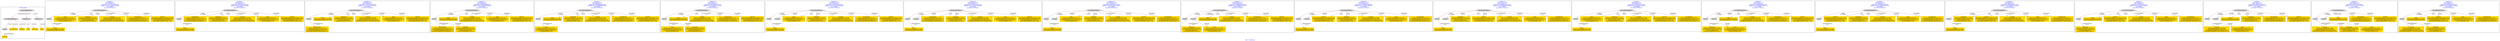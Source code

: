 digraph n0 {
fontcolor="blue"
remincross="true"
label="s08-s-17-edited.xml"
subgraph cluster_0 {
label="1-correct model"
n2[style="filled",color="white",fillcolor="lightgray",label="CulturalHeritageObject1"];
n3[style="filled",color="white",fillcolor="lightgray",label="Person1"];
n4[shape="plaintext",style="filled",fillcolor="gold",label="DESCRIPTION"];
n5[shape="plaintext",style="filled",fillcolor="gold",label="CAPTION"];
n6[shape="plaintext",style="filled",fillcolor="gold",label="TITLE"];
n7[shape="plaintext",style="filled",fillcolor="gold",label="AUTHOR"];
n8[style="filled",color="white",fillcolor="lightgray",label="EuropeanaAggregation1"];
n9[style="filled",color="white",fillcolor="lightgray",label="WebResource1"];
n10[style="filled",color="white",fillcolor="lightgray",label="WebResource2"];
n11[shape="plaintext",style="filled",fillcolor="gold",label="IMAGESRC"];
n12[shape="plaintext",style="filled",fillcolor="gold",label="VIDEO"];
}
subgraph cluster_1 {
label="candidate 0\nlink coherence:1.0\nnode coherence:1.0\nconfidence:0.32170783763395633\nmapping score:0.5516803903224299\ncost:6.99999\n-precision:0.29-recall:0.2"
n14[style="filled",color="white",fillcolor="lightgray",label="CulturalHeritageObject1"];
n15[style="filled",color="white",fillcolor="lightgray",label="Person1"];
n16[shape="plaintext",style="filled",fillcolor="gold",label="TITLE\n[Person,nameOfThePerson,0.353]\n[CulturalHeritageObject,provenance,0.342]\n[CulturalHeritageObject,title,0.273]\n[Concept,prefLabel,0.031]"];
n17[shape="plaintext",style="filled",fillcolor="gold",label="VIDEO\n[Person,nameOfThePerson,0.998]\n[CulturalHeritageObject,title,0.002]"];
n18[shape="plaintext",style="filled",fillcolor="gold",label="IMAGESRC\n[Person,nameOfThePerson,0.991]\n[CulturalHeritageObject,extent,0.009]\n[Person,dateOfDeath,0.0]\n[CulturalHeritageObject,title,0.0]"];
n19[shape="plaintext",style="filled",fillcolor="gold",label="AUTHOR\n[Person,nameOfThePerson,0.849]\n[CulturalHeritageObject,title,0.095]\n[CulturalHeritageObject,provenance,0.054]\n[CulturalHeritageObject,accessionNumber,0.002]"];
n20[shape="plaintext",style="filled",fillcolor="gold",label="DESCRIPTION\n[Person,nameOfThePerson,0.375]\n[CulturalHeritageObject,provenance,0.346]\n[CulturalHeritageObject,title,0.209]\n[CulturalHeritageObject,rightsHolder,0.071]"];
n21[shape="plaintext",style="filled",fillcolor="gold",label="CAPTION\n[CulturalHeritageObject,provenance,0.341]\n[CulturalHeritageObject,rightsHolder,0.302]\n[CulturalHeritageObject,title,0.218]\n[CulturalHeritageObject,extent,0.139]"];
}
subgraph cluster_2 {
label="candidate 1\nlink coherence:1.0\nnode coherence:1.0\nconfidence:0.31035767214067383\nmapping score:0.547897001824669\ncost:6.99999\n-precision:0.14-recall:0.1"
n23[style="filled",color="white",fillcolor="lightgray",label="CulturalHeritageObject1"];
n24[style="filled",color="white",fillcolor="lightgray",label="Person1"];
n25[shape="plaintext",style="filled",fillcolor="gold",label="DESCRIPTION\n[Person,nameOfThePerson,0.375]\n[CulturalHeritageObject,provenance,0.346]\n[CulturalHeritageObject,title,0.209]\n[CulturalHeritageObject,rightsHolder,0.071]"];
n26[shape="plaintext",style="filled",fillcolor="gold",label="VIDEO\n[Person,nameOfThePerson,0.998]\n[CulturalHeritageObject,title,0.002]"];
n27[shape="plaintext",style="filled",fillcolor="gold",label="IMAGESRC\n[Person,nameOfThePerson,0.991]\n[CulturalHeritageObject,extent,0.009]\n[Person,dateOfDeath,0.0]\n[CulturalHeritageObject,title,0.0]"];
n28[shape="plaintext",style="filled",fillcolor="gold",label="AUTHOR\n[Person,nameOfThePerson,0.849]\n[CulturalHeritageObject,title,0.095]\n[CulturalHeritageObject,provenance,0.054]\n[CulturalHeritageObject,accessionNumber,0.002]"];
n29[shape="plaintext",style="filled",fillcolor="gold",label="TITLE\n[Person,nameOfThePerson,0.353]\n[CulturalHeritageObject,provenance,0.342]\n[CulturalHeritageObject,title,0.273]\n[Concept,prefLabel,0.031]"];
n30[shape="plaintext",style="filled",fillcolor="gold",label="CAPTION\n[CulturalHeritageObject,provenance,0.341]\n[CulturalHeritageObject,rightsHolder,0.302]\n[CulturalHeritageObject,title,0.218]\n[CulturalHeritageObject,extent,0.139]"];
}
subgraph cluster_3 {
label="candidate 10\nlink coherence:1.0\nnode coherence:1.0\nconfidence:0.17220767354499536\nmapping score:0.5018470022927762\ncost:6.99999\n-precision:0.14-recall:0.1"
n32[style="filled",color="white",fillcolor="lightgray",label="CulturalHeritageObject1"];
n33[style="filled",color="white",fillcolor="lightgray",label="Person1"];
n34[shape="plaintext",style="filled",fillcolor="gold",label="VIDEO\n[Person,nameOfThePerson,0.998]\n[CulturalHeritageObject,title,0.002]"];
n35[shape="plaintext",style="filled",fillcolor="gold",label="DESCRIPTION\n[Person,nameOfThePerson,0.375]\n[CulturalHeritageObject,provenance,0.346]\n[CulturalHeritageObject,title,0.209]\n[CulturalHeritageObject,rightsHolder,0.071]"];
n36[shape="plaintext",style="filled",fillcolor="gold",label="IMAGESRC\n[Person,nameOfThePerson,0.991]\n[CulturalHeritageObject,extent,0.009]\n[Person,dateOfDeath,0.0]\n[CulturalHeritageObject,title,0.0]"];
n37[shape="plaintext",style="filled",fillcolor="gold",label="AUTHOR\n[Person,nameOfThePerson,0.849]\n[CulturalHeritageObject,title,0.095]\n[CulturalHeritageObject,provenance,0.054]\n[CulturalHeritageObject,accessionNumber,0.002]"];
n38[shape="plaintext",style="filled",fillcolor="gold",label="TITLE\n[Person,nameOfThePerson,0.353]\n[CulturalHeritageObject,provenance,0.342]\n[CulturalHeritageObject,title,0.273]\n[Concept,prefLabel,0.031]"];
n39[shape="plaintext",style="filled",fillcolor="gold",label="CAPTION\n[CulturalHeritageObject,provenance,0.341]\n[CulturalHeritageObject,rightsHolder,0.302]\n[CulturalHeritageObject,title,0.218]\n[CulturalHeritageObject,extent,0.139]"];
}
subgraph cluster_4 {
label="candidate 11\nlink coherence:1.0\nnode coherence:1.0\nconfidence:0.17064668465666336\nmapping score:0.5013266726633322\ncost:6.99999\n-precision:0.14-recall:0.1"
n41[style="filled",color="white",fillcolor="lightgray",label="CulturalHeritageObject1"];
n42[style="filled",color="white",fillcolor="lightgray",label="Person1"];
n43[shape="plaintext",style="filled",fillcolor="gold",label="VIDEO\n[Person,nameOfThePerson,0.998]\n[CulturalHeritageObject,title,0.002]"];
n44[shape="plaintext",style="filled",fillcolor="gold",label="DESCRIPTION\n[Person,nameOfThePerson,0.375]\n[CulturalHeritageObject,provenance,0.346]\n[CulturalHeritageObject,title,0.209]\n[CulturalHeritageObject,rightsHolder,0.071]"];
n45[shape="plaintext",style="filled",fillcolor="gold",label="IMAGESRC\n[Person,nameOfThePerson,0.991]\n[CulturalHeritageObject,extent,0.009]\n[Person,dateOfDeath,0.0]\n[CulturalHeritageObject,title,0.0]"];
n46[shape="plaintext",style="filled",fillcolor="gold",label="AUTHOR\n[Person,nameOfThePerson,0.849]\n[CulturalHeritageObject,title,0.095]\n[CulturalHeritageObject,provenance,0.054]\n[CulturalHeritageObject,accessionNumber,0.002]"];
n47[shape="plaintext",style="filled",fillcolor="gold",label="TITLE\n[Person,nameOfThePerson,0.353]\n[CulturalHeritageObject,provenance,0.342]\n[CulturalHeritageObject,title,0.273]\n[Concept,prefLabel,0.031]"];
n48[shape="plaintext",style="filled",fillcolor="gold",label="CAPTION\n[CulturalHeritageObject,provenance,0.341]\n[CulturalHeritageObject,rightsHolder,0.302]\n[CulturalHeritageObject,title,0.218]\n[CulturalHeritageObject,extent,0.139]"];
}
subgraph cluster_5 {
label="candidate 12\nlink coherence:1.0\nnode coherence:1.0\nconfidence:0.16923664308959466\nmapping score:0.5008566588076426\ncost:6.99999\n-precision:0.14-recall:0.1"
n50[style="filled",color="white",fillcolor="lightgray",label="CulturalHeritageObject1"];
n51[style="filled",color="white",fillcolor="lightgray",label="Person1"];
n52[shape="plaintext",style="filled",fillcolor="gold",label="VIDEO\n[Person,nameOfThePerson,0.998]\n[CulturalHeritageObject,title,0.002]"];
n53[shape="plaintext",style="filled",fillcolor="gold",label="TITLE\n[Person,nameOfThePerson,0.353]\n[CulturalHeritageObject,provenance,0.342]\n[CulturalHeritageObject,title,0.273]\n[Concept,prefLabel,0.031]"];
n54[shape="plaintext",style="filled",fillcolor="gold",label="IMAGESRC\n[Person,nameOfThePerson,0.991]\n[CulturalHeritageObject,extent,0.009]\n[Person,dateOfDeath,0.0]\n[CulturalHeritageObject,title,0.0]"];
n55[shape="plaintext",style="filled",fillcolor="gold",label="AUTHOR\n[Person,nameOfThePerson,0.849]\n[CulturalHeritageObject,title,0.095]\n[CulturalHeritageObject,provenance,0.054]\n[CulturalHeritageObject,accessionNumber,0.002]"];
n56[shape="plaintext",style="filled",fillcolor="gold",label="DESCRIPTION\n[Person,nameOfThePerson,0.375]\n[CulturalHeritageObject,provenance,0.346]\n[CulturalHeritageObject,title,0.209]\n[CulturalHeritageObject,rightsHolder,0.071]"];
n57[shape="plaintext",style="filled",fillcolor="gold",label="CAPTION\n[CulturalHeritageObject,provenance,0.341]\n[CulturalHeritageObject,rightsHolder,0.302]\n[CulturalHeritageObject,title,0.218]\n[CulturalHeritageObject,extent,0.139]"];
}
subgraph cluster_6 {
label="candidate 13\nlink coherence:1.0\nnode coherence:1.0\nconfidence:0.16767565420126265\nmapping score:0.5003363291781987\ncost:6.99999\n-precision:0.14-recall:0.1"
n59[style="filled",color="white",fillcolor="lightgray",label="CulturalHeritageObject1"];
n60[style="filled",color="white",fillcolor="lightgray",label="Person1"];
n61[shape="plaintext",style="filled",fillcolor="gold",label="VIDEO\n[Person,nameOfThePerson,0.998]\n[CulturalHeritageObject,title,0.002]"];
n62[shape="plaintext",style="filled",fillcolor="gold",label="TITLE\n[Person,nameOfThePerson,0.353]\n[CulturalHeritageObject,provenance,0.342]\n[CulturalHeritageObject,title,0.273]\n[Concept,prefLabel,0.031]"];
n63[shape="plaintext",style="filled",fillcolor="gold",label="IMAGESRC\n[Person,nameOfThePerson,0.991]\n[CulturalHeritageObject,extent,0.009]\n[Person,dateOfDeath,0.0]\n[CulturalHeritageObject,title,0.0]"];
n64[shape="plaintext",style="filled",fillcolor="gold",label="AUTHOR\n[Person,nameOfThePerson,0.849]\n[CulturalHeritageObject,title,0.095]\n[CulturalHeritageObject,provenance,0.054]\n[CulturalHeritageObject,accessionNumber,0.002]"];
n65[shape="plaintext",style="filled",fillcolor="gold",label="DESCRIPTION\n[Person,nameOfThePerson,0.375]\n[CulturalHeritageObject,provenance,0.346]\n[CulturalHeritageObject,title,0.209]\n[CulturalHeritageObject,rightsHolder,0.071]"];
n66[shape="plaintext",style="filled",fillcolor="gold",label="CAPTION\n[CulturalHeritageObject,provenance,0.341]\n[CulturalHeritageObject,rightsHolder,0.302]\n[CulturalHeritageObject,title,0.218]\n[CulturalHeritageObject,extent,0.139]"];
}
subgraph cluster_7 {
label="candidate 14\nlink coherence:0.875\nnode coherence:1.0\nconfidence:0.32170783763395633\nmapping score:0.5516803903224299\ncost:7.99999\n-precision:0.25-recall:0.2"
n68[style="filled",color="white",fillcolor="lightgray",label="CulturalHeritageObject1"];
n69[style="filled",color="white",fillcolor="lightgray",label="Person1"];
n70[style="filled",color="white",fillcolor="lightgray",label="Concept1"];
n71[shape="plaintext",style="filled",fillcolor="gold",label="TITLE\n[Person,nameOfThePerson,0.353]\n[CulturalHeritageObject,provenance,0.342]\n[CulturalHeritageObject,title,0.273]\n[Concept,prefLabel,0.031]"];
n72[shape="plaintext",style="filled",fillcolor="gold",label="VIDEO\n[Person,nameOfThePerson,0.998]\n[CulturalHeritageObject,title,0.002]"];
n73[shape="plaintext",style="filled",fillcolor="gold",label="IMAGESRC\n[Person,nameOfThePerson,0.991]\n[CulturalHeritageObject,extent,0.009]\n[Person,dateOfDeath,0.0]\n[CulturalHeritageObject,title,0.0]"];
n74[shape="plaintext",style="filled",fillcolor="gold",label="AUTHOR\n[Person,nameOfThePerson,0.849]\n[CulturalHeritageObject,title,0.095]\n[CulturalHeritageObject,provenance,0.054]\n[CulturalHeritageObject,accessionNumber,0.002]"];
n75[shape="plaintext",style="filled",fillcolor="gold",label="DESCRIPTION\n[Person,nameOfThePerson,0.375]\n[CulturalHeritageObject,provenance,0.346]\n[CulturalHeritageObject,title,0.209]\n[CulturalHeritageObject,rightsHolder,0.071]"];
n76[shape="plaintext",style="filled",fillcolor="gold",label="CAPTION\n[CulturalHeritageObject,provenance,0.341]\n[CulturalHeritageObject,rightsHolder,0.302]\n[CulturalHeritageObject,title,0.218]\n[CulturalHeritageObject,extent,0.139]"];
}
subgraph cluster_8 {
label="candidate 15\nlink coherence:0.875\nnode coherence:1.0\nconfidence:0.31035767214067383\nmapping score:0.547897001824669\ncost:7.99999\n-precision:0.12-recall:0.1"
n78[style="filled",color="white",fillcolor="lightgray",label="CulturalHeritageObject1"];
n79[style="filled",color="white",fillcolor="lightgray",label="Person1"];
n80[style="filled",color="white",fillcolor="lightgray",label="Concept1"];
n81[shape="plaintext",style="filled",fillcolor="gold",label="DESCRIPTION\n[Person,nameOfThePerson,0.375]\n[CulturalHeritageObject,provenance,0.346]\n[CulturalHeritageObject,title,0.209]\n[CulturalHeritageObject,rightsHolder,0.071]"];
n82[shape="plaintext",style="filled",fillcolor="gold",label="VIDEO\n[Person,nameOfThePerson,0.998]\n[CulturalHeritageObject,title,0.002]"];
n83[shape="plaintext",style="filled",fillcolor="gold",label="IMAGESRC\n[Person,nameOfThePerson,0.991]\n[CulturalHeritageObject,extent,0.009]\n[Person,dateOfDeath,0.0]\n[CulturalHeritageObject,title,0.0]"];
n84[shape="plaintext",style="filled",fillcolor="gold",label="AUTHOR\n[Person,nameOfThePerson,0.849]\n[CulturalHeritageObject,title,0.095]\n[CulturalHeritageObject,provenance,0.054]\n[CulturalHeritageObject,accessionNumber,0.002]"];
n85[shape="plaintext",style="filled",fillcolor="gold",label="TITLE\n[Person,nameOfThePerson,0.353]\n[CulturalHeritageObject,provenance,0.342]\n[CulturalHeritageObject,title,0.273]\n[Concept,prefLabel,0.031]"];
n86[shape="plaintext",style="filled",fillcolor="gold",label="CAPTION\n[CulturalHeritageObject,provenance,0.341]\n[CulturalHeritageObject,rightsHolder,0.302]\n[CulturalHeritageObject,title,0.218]\n[CulturalHeritageObject,extent,0.139]"];
}
subgraph cluster_9 {
label="candidate 16\nlink coherence:0.875\nnode coherence:1.0\nconfidence:0.28224719101789897\nmapping score:0.5385268414504107\ncost:7.99999\n-precision:0.38-recall:0.3"
n88[style="filled",color="white",fillcolor="lightgray",label="CulturalHeritageObject1"];
n89[style="filled",color="white",fillcolor="lightgray",label="Person1"];
n90[style="filled",color="white",fillcolor="lightgray",label="Concept1"];
n91[shape="plaintext",style="filled",fillcolor="gold",label="TITLE\n[Person,nameOfThePerson,0.353]\n[CulturalHeritageObject,provenance,0.342]\n[CulturalHeritageObject,title,0.273]\n[Concept,prefLabel,0.031]"];
n92[shape="plaintext",style="filled",fillcolor="gold",label="VIDEO\n[Person,nameOfThePerson,0.998]\n[CulturalHeritageObject,title,0.002]"];
n93[shape="plaintext",style="filled",fillcolor="gold",label="IMAGESRC\n[Person,nameOfThePerson,0.991]\n[CulturalHeritageObject,extent,0.009]\n[Person,dateOfDeath,0.0]\n[CulturalHeritageObject,title,0.0]"];
n94[shape="plaintext",style="filled",fillcolor="gold",label="AUTHOR\n[Person,nameOfThePerson,0.849]\n[CulturalHeritageObject,title,0.095]\n[CulturalHeritageObject,provenance,0.054]\n[CulturalHeritageObject,accessionNumber,0.002]"];
n95[shape="plaintext",style="filled",fillcolor="gold",label="CAPTION\n[CulturalHeritageObject,provenance,0.341]\n[CulturalHeritageObject,rightsHolder,0.302]\n[CulturalHeritageObject,title,0.218]\n[CulturalHeritageObject,extent,0.139]"];
n96[shape="plaintext",style="filled",fillcolor="gold",label="DESCRIPTION\n[Person,nameOfThePerson,0.375]\n[CulturalHeritageObject,provenance,0.346]\n[CulturalHeritageObject,title,0.209]\n[CulturalHeritageObject,rightsHolder,0.071]"];
}
subgraph cluster_10 {
label="candidate 17\nlink coherence:0.875\nnode coherence:1.0\nconfidence:0.27906633852931434\nmapping score:0.5096887795097714\ncost:107.009992\n-precision:0.12-recall:0.1"
n98[style="filled",color="white",fillcolor="lightgray",label="CulturalHeritageObject1"];
n99[style="filled",color="white",fillcolor="lightgray",label="Person1"];
n100[style="filled",color="white",fillcolor="lightgray",label="Concept1"];
n101[shape="plaintext",style="filled",fillcolor="gold",label="VIDEO\n[Person,nameOfThePerson,0.998]\n[CulturalHeritageObject,title,0.002]"];
n102[shape="plaintext",style="filled",fillcolor="gold",label="IMAGESRC\n[Person,nameOfThePerson,0.991]\n[CulturalHeritageObject,extent,0.009]\n[Person,dateOfDeath,0.0]\n[CulturalHeritageObject,title,0.0]"];
n103[shape="plaintext",style="filled",fillcolor="gold",label="AUTHOR\n[Person,nameOfThePerson,0.849]\n[CulturalHeritageObject,title,0.095]\n[CulturalHeritageObject,provenance,0.054]\n[CulturalHeritageObject,accessionNumber,0.002]"];
n104[shape="plaintext",style="filled",fillcolor="gold",label="DESCRIPTION\n[Person,nameOfThePerson,0.375]\n[CulturalHeritageObject,provenance,0.346]\n[CulturalHeritageObject,title,0.209]\n[CulturalHeritageObject,rightsHolder,0.071]"];
n105[shape="plaintext",style="filled",fillcolor="gold",label="CAPTION\n[CulturalHeritageObject,provenance,0.341]\n[CulturalHeritageObject,rightsHolder,0.302]\n[CulturalHeritageObject,title,0.218]\n[CulturalHeritageObject,extent,0.139]"];
n106[shape="plaintext",style="filled",fillcolor="gold",label="TITLE\n[Person,nameOfThePerson,0.353]\n[CulturalHeritageObject,provenance,0.342]\n[CulturalHeritageObject,title,0.273]\n[Concept,prefLabel,0.031]"];
}
subgraph cluster_11 {
label="candidate 18\nlink coherence:0.875\nnode coherence:1.0\nconfidence:0.27330502645998883\nmapping score:0.5355461199311073\ncost:7.99999\n-precision:0.12-recall:0.1"
n108[style="filled",color="white",fillcolor="lightgray",label="CulturalHeritageObject1"];
n109[style="filled",color="white",fillcolor="lightgray",label="Person1"];
n110[style="filled",color="white",fillcolor="lightgray",label="Concept1"];
n111[shape="plaintext",style="filled",fillcolor="gold",label="CAPTION\n[CulturalHeritageObject,provenance,0.341]\n[CulturalHeritageObject,rightsHolder,0.302]\n[CulturalHeritageObject,title,0.218]\n[CulturalHeritageObject,extent,0.139]"];
n112[shape="plaintext",style="filled",fillcolor="gold",label="VIDEO\n[Person,nameOfThePerson,0.998]\n[CulturalHeritageObject,title,0.002]"];
n113[shape="plaintext",style="filled",fillcolor="gold",label="IMAGESRC\n[Person,nameOfThePerson,0.991]\n[CulturalHeritageObject,extent,0.009]\n[Person,dateOfDeath,0.0]\n[CulturalHeritageObject,title,0.0]"];
n114[shape="plaintext",style="filled",fillcolor="gold",label="AUTHOR\n[Person,nameOfThePerson,0.849]\n[CulturalHeritageObject,title,0.095]\n[CulturalHeritageObject,provenance,0.054]\n[CulturalHeritageObject,accessionNumber,0.002]"];
n115[shape="plaintext",style="filled",fillcolor="gold",label="TITLE\n[Person,nameOfThePerson,0.353]\n[CulturalHeritageObject,provenance,0.342]\n[CulturalHeritageObject,title,0.273]\n[Concept,prefLabel,0.031]"];
n116[shape="plaintext",style="filled",fillcolor="gold",label="DESCRIPTION\n[Person,nameOfThePerson,0.375]\n[CulturalHeritageObject,provenance,0.346]\n[CulturalHeritageObject,title,0.209]\n[CulturalHeritageObject,rightsHolder,0.071]"];
}
subgraph cluster_12 {
label="candidate 19\nlink coherence:0.875\nnode coherence:1.0\nconfidence:0.25864632267137394\nmapping score:0.5306598853349024\ncost:7.99999\n-precision:0.12-recall:0.1"
n118[style="filled",color="white",fillcolor="lightgray",label="CulturalHeritageObject1"];
n119[style="filled",color="white",fillcolor="lightgray",label="Person1"];
n120[style="filled",color="white",fillcolor="lightgray",label="Concept1"];
n121[shape="plaintext",style="filled",fillcolor="gold",label="IMAGESRC\n[Person,nameOfThePerson,0.991]\n[CulturalHeritageObject,extent,0.009]\n[Person,dateOfDeath,0.0]\n[CulturalHeritageObject,title,0.0]"];
n122[shape="plaintext",style="filled",fillcolor="gold",label="VIDEO\n[Person,nameOfThePerson,0.998]\n[CulturalHeritageObject,title,0.002]"];
n123[shape="plaintext",style="filled",fillcolor="gold",label="CAPTION\n[CulturalHeritageObject,provenance,0.341]\n[CulturalHeritageObject,rightsHolder,0.302]\n[CulturalHeritageObject,title,0.218]\n[CulturalHeritageObject,extent,0.139]"];
n124[shape="plaintext",style="filled",fillcolor="gold",label="AUTHOR\n[Person,nameOfThePerson,0.849]\n[CulturalHeritageObject,title,0.095]\n[CulturalHeritageObject,provenance,0.054]\n[CulturalHeritageObject,accessionNumber,0.002]"];
n125[shape="plaintext",style="filled",fillcolor="gold",label="TITLE\n[Person,nameOfThePerson,0.353]\n[CulturalHeritageObject,provenance,0.342]\n[CulturalHeritageObject,title,0.273]\n[Concept,prefLabel,0.031]"];
n126[shape="plaintext",style="filled",fillcolor="gold",label="DESCRIPTION\n[Person,nameOfThePerson,0.375]\n[CulturalHeritageObject,provenance,0.346]\n[CulturalHeritageObject,title,0.209]\n[CulturalHeritageObject,rightsHolder,0.071]"];
}
subgraph cluster_13 {
label="candidate 2\nlink coherence:1.0\nnode coherence:1.0\nconfidence:0.28224719101789897\nmapping score:0.5385268414504107\ncost:6.99999\n-precision:0.43-recall:0.3"
n128[style="filled",color="white",fillcolor="lightgray",label="CulturalHeritageObject1"];
n129[style="filled",color="white",fillcolor="lightgray",label="Person1"];
n130[shape="plaintext",style="filled",fillcolor="gold",label="TITLE\n[Person,nameOfThePerson,0.353]\n[CulturalHeritageObject,provenance,0.342]\n[CulturalHeritageObject,title,0.273]\n[Concept,prefLabel,0.031]"];
n131[shape="plaintext",style="filled",fillcolor="gold",label="VIDEO\n[Person,nameOfThePerson,0.998]\n[CulturalHeritageObject,title,0.002]"];
n132[shape="plaintext",style="filled",fillcolor="gold",label="IMAGESRC\n[Person,nameOfThePerson,0.991]\n[CulturalHeritageObject,extent,0.009]\n[Person,dateOfDeath,0.0]\n[CulturalHeritageObject,title,0.0]"];
n133[shape="plaintext",style="filled",fillcolor="gold",label="AUTHOR\n[Person,nameOfThePerson,0.849]\n[CulturalHeritageObject,title,0.095]\n[CulturalHeritageObject,provenance,0.054]\n[CulturalHeritageObject,accessionNumber,0.002]"];
n134[shape="plaintext",style="filled",fillcolor="gold",label="CAPTION\n[CulturalHeritageObject,provenance,0.341]\n[CulturalHeritageObject,rightsHolder,0.302]\n[CulturalHeritageObject,title,0.218]\n[CulturalHeritageObject,extent,0.139]"];
n135[shape="plaintext",style="filled",fillcolor="gold",label="DESCRIPTION\n[Person,nameOfThePerson,0.375]\n[CulturalHeritageObject,provenance,0.346]\n[CulturalHeritageObject,title,0.209]\n[CulturalHeritageObject,rightsHolder,0.071]"];
}
subgraph cluster_14 {
label="candidate 3\nlink coherence:1.0\nnode coherence:1.0\nconfidence:0.27906633852931434\nmapping score:0.5096887795097714\ncost:7.99999\n-precision:0.12-recall:0.1"
n137[style="filled",color="white",fillcolor="lightgray",label="CulturalHeritageObject1"];
n138[style="filled",color="white",fillcolor="lightgray",label="Person1"];
n139[style="filled",color="white",fillcolor="lightgray",label="Concept1"];
n140[shape="plaintext",style="filled",fillcolor="gold",label="VIDEO\n[Person,nameOfThePerson,0.998]\n[CulturalHeritageObject,title,0.002]"];
n141[shape="plaintext",style="filled",fillcolor="gold",label="IMAGESRC\n[Person,nameOfThePerson,0.991]\n[CulturalHeritageObject,extent,0.009]\n[Person,dateOfDeath,0.0]\n[CulturalHeritageObject,title,0.0]"];
n142[shape="plaintext",style="filled",fillcolor="gold",label="AUTHOR\n[Person,nameOfThePerson,0.849]\n[CulturalHeritageObject,title,0.095]\n[CulturalHeritageObject,provenance,0.054]\n[CulturalHeritageObject,accessionNumber,0.002]"];
n143[shape="plaintext",style="filled",fillcolor="gold",label="DESCRIPTION\n[Person,nameOfThePerson,0.375]\n[CulturalHeritageObject,provenance,0.346]\n[CulturalHeritageObject,title,0.209]\n[CulturalHeritageObject,rightsHolder,0.071]"];
n144[shape="plaintext",style="filled",fillcolor="gold",label="CAPTION\n[CulturalHeritageObject,provenance,0.341]\n[CulturalHeritageObject,rightsHolder,0.302]\n[CulturalHeritageObject,title,0.218]\n[CulturalHeritageObject,extent,0.139]"];
n145[shape="plaintext",style="filled",fillcolor="gold",label="TITLE\n[Person,nameOfThePerson,0.353]\n[CulturalHeritageObject,provenance,0.342]\n[CulturalHeritageObject,title,0.273]\n[Concept,prefLabel,0.031]"];
}
subgraph cluster_15 {
label="candidate 4\nlink coherence:1.0\nnode coherence:1.0\nconfidence:0.27330502645998883\nmapping score:0.5355461199311073\ncost:6.99999\n-precision:0.14-recall:0.1"
n147[style="filled",color="white",fillcolor="lightgray",label="CulturalHeritageObject1"];
n148[style="filled",color="white",fillcolor="lightgray",label="Person1"];
n149[shape="plaintext",style="filled",fillcolor="gold",label="CAPTION\n[CulturalHeritageObject,provenance,0.341]\n[CulturalHeritageObject,rightsHolder,0.302]\n[CulturalHeritageObject,title,0.218]\n[CulturalHeritageObject,extent,0.139]"];
n150[shape="plaintext",style="filled",fillcolor="gold",label="VIDEO\n[Person,nameOfThePerson,0.998]\n[CulturalHeritageObject,title,0.002]"];
n151[shape="plaintext",style="filled",fillcolor="gold",label="IMAGESRC\n[Person,nameOfThePerson,0.991]\n[CulturalHeritageObject,extent,0.009]\n[Person,dateOfDeath,0.0]\n[CulturalHeritageObject,title,0.0]"];
n152[shape="plaintext",style="filled",fillcolor="gold",label="AUTHOR\n[Person,nameOfThePerson,0.849]\n[CulturalHeritageObject,title,0.095]\n[CulturalHeritageObject,provenance,0.054]\n[CulturalHeritageObject,accessionNumber,0.002]"];
n153[shape="plaintext",style="filled",fillcolor="gold",label="TITLE\n[Person,nameOfThePerson,0.353]\n[CulturalHeritageObject,provenance,0.342]\n[CulturalHeritageObject,title,0.273]\n[Concept,prefLabel,0.031]"];
n154[shape="plaintext",style="filled",fillcolor="gold",label="DESCRIPTION\n[Person,nameOfThePerson,0.375]\n[CulturalHeritageObject,provenance,0.346]\n[CulturalHeritageObject,title,0.209]\n[CulturalHeritageObject,rightsHolder,0.071]"];
}
subgraph cluster_16 {
label="candidate 5\nlink coherence:1.0\nnode coherence:1.0\nconfidence:0.25864632267137394\nmapping score:0.5306598853349024\ncost:6.99999\n-precision:0.14-recall:0.1"
n156[style="filled",color="white",fillcolor="lightgray",label="CulturalHeritageObject1"];
n157[style="filled",color="white",fillcolor="lightgray",label="Person1"];
n158[shape="plaintext",style="filled",fillcolor="gold",label="IMAGESRC\n[Person,nameOfThePerson,0.991]\n[CulturalHeritageObject,extent,0.009]\n[Person,dateOfDeath,0.0]\n[CulturalHeritageObject,title,0.0]"];
n159[shape="plaintext",style="filled",fillcolor="gold",label="VIDEO\n[Person,nameOfThePerson,0.998]\n[CulturalHeritageObject,title,0.002]"];
n160[shape="plaintext",style="filled",fillcolor="gold",label="CAPTION\n[CulturalHeritageObject,provenance,0.341]\n[CulturalHeritageObject,rightsHolder,0.302]\n[CulturalHeritageObject,title,0.218]\n[CulturalHeritageObject,extent,0.139]"];
n161[shape="plaintext",style="filled",fillcolor="gold",label="AUTHOR\n[Person,nameOfThePerson,0.849]\n[CulturalHeritageObject,title,0.095]\n[CulturalHeritageObject,provenance,0.054]\n[CulturalHeritageObject,accessionNumber,0.002]"];
n162[shape="plaintext",style="filled",fillcolor="gold",label="TITLE\n[Person,nameOfThePerson,0.353]\n[CulturalHeritageObject,provenance,0.342]\n[CulturalHeritageObject,title,0.273]\n[Concept,prefLabel,0.031]"];
n163[shape="plaintext",style="filled",fillcolor="gold",label="DESCRIPTION\n[Person,nameOfThePerson,0.375]\n[CulturalHeritageObject,provenance,0.346]\n[CulturalHeritageObject,title,0.209]\n[CulturalHeritageObject,rightsHolder,0.071]"];
}
subgraph cluster_17 {
label="candidate 6\nlink coherence:1.0\nnode coherence:1.0\nconfidence:0.2578706143255179\nmapping score:0.5304013158862837\ncost:6.99999\n-precision:0.14-recall:0.1"
n165[style="filled",color="white",fillcolor="lightgray",label="CulturalHeritageObject1"];
n166[style="filled",color="white",fillcolor="lightgray",label="Person1"];
n167[shape="plaintext",style="filled",fillcolor="gold",label="VIDEO\n[Person,nameOfThePerson,0.998]\n[CulturalHeritageObject,title,0.002]"];
n168[shape="plaintext",style="filled",fillcolor="gold",label="CAPTION\n[CulturalHeritageObject,provenance,0.341]\n[CulturalHeritageObject,rightsHolder,0.302]\n[CulturalHeritageObject,title,0.218]\n[CulturalHeritageObject,extent,0.139]"];
n169[shape="plaintext",style="filled",fillcolor="gold",label="IMAGESRC\n[Person,nameOfThePerson,0.991]\n[CulturalHeritageObject,extent,0.009]\n[Person,dateOfDeath,0.0]\n[CulturalHeritageObject,title,0.0]"];
n170[shape="plaintext",style="filled",fillcolor="gold",label="AUTHOR\n[Person,nameOfThePerson,0.849]\n[CulturalHeritageObject,title,0.095]\n[CulturalHeritageObject,provenance,0.054]\n[CulturalHeritageObject,accessionNumber,0.002]"];
n171[shape="plaintext",style="filled",fillcolor="gold",label="TITLE\n[Person,nameOfThePerson,0.353]\n[CulturalHeritageObject,provenance,0.342]\n[CulturalHeritageObject,title,0.273]\n[Concept,prefLabel,0.031]"];
n172[shape="plaintext",style="filled",fillcolor="gold",label="DESCRIPTION\n[Person,nameOfThePerson,0.375]\n[CulturalHeritageObject,provenance,0.346]\n[CulturalHeritageObject,title,0.209]\n[CulturalHeritageObject,rightsHolder,0.071]"];
}
subgraph cluster_18 {
label="candidate 7\nlink coherence:1.0\nnode coherence:1.0\nconfidence:0.25670314420832274\nmapping score:0.5022343814027742\ncost:7.99999\n-precision:0.25-recall:0.2"
n174[style="filled",color="white",fillcolor="lightgray",label="CulturalHeritageObject1"];
n175[style="filled",color="white",fillcolor="lightgray",label="Person1"];
n176[style="filled",color="white",fillcolor="lightgray",label="Concept1"];
n177[shape="plaintext",style="filled",fillcolor="gold",label="VIDEO\n[Person,nameOfThePerson,0.998]\n[CulturalHeritageObject,title,0.002]"];
n178[shape="plaintext",style="filled",fillcolor="gold",label="AUTHOR\n[Person,nameOfThePerson,0.849]\n[CulturalHeritageObject,title,0.095]\n[CulturalHeritageObject,provenance,0.054]\n[CulturalHeritageObject,accessionNumber,0.002]"];
n179[shape="plaintext",style="filled",fillcolor="gold",label="IMAGESRC\n[Person,nameOfThePerson,0.991]\n[CulturalHeritageObject,extent,0.009]\n[Person,dateOfDeath,0.0]\n[CulturalHeritageObject,title,0.0]"];
n180[shape="plaintext",style="filled",fillcolor="gold",label="DESCRIPTION\n[Person,nameOfThePerson,0.375]\n[CulturalHeritageObject,provenance,0.346]\n[CulturalHeritageObject,title,0.209]\n[CulturalHeritageObject,rightsHolder,0.071]"];
n181[shape="plaintext",style="filled",fillcolor="gold",label="CAPTION\n[CulturalHeritageObject,provenance,0.341]\n[CulturalHeritageObject,rightsHolder,0.302]\n[CulturalHeritageObject,title,0.218]\n[CulturalHeritageObject,extent,0.139]"];
n182[shape="plaintext",style="filled",fillcolor="gold",label="TITLE\n[Person,nameOfThePerson,0.353]\n[CulturalHeritageObject,provenance,0.342]\n[CulturalHeritageObject,title,0.273]\n[Concept,prefLabel,0.031]"];
}
subgraph cluster_19 {
label="candidate 8\nlink coherence:1.0\nnode coherence:1.0\nconfidence:0.25514215531999074\nmapping score:0.5017140517733303\ncost:7.99999\n-precision:0.25-recall:0.2"
n184[style="filled",color="white",fillcolor="lightgray",label="CulturalHeritageObject1"];
n185[style="filled",color="white",fillcolor="lightgray",label="Person1"];
n186[style="filled",color="white",fillcolor="lightgray",label="Concept1"];
n187[shape="plaintext",style="filled",fillcolor="gold",label="VIDEO\n[Person,nameOfThePerson,0.998]\n[CulturalHeritageObject,title,0.002]"];
n188[shape="plaintext",style="filled",fillcolor="gold",label="AUTHOR\n[Person,nameOfThePerson,0.849]\n[CulturalHeritageObject,title,0.095]\n[CulturalHeritageObject,provenance,0.054]\n[CulturalHeritageObject,accessionNumber,0.002]"];
n189[shape="plaintext",style="filled",fillcolor="gold",label="IMAGESRC\n[Person,nameOfThePerson,0.991]\n[CulturalHeritageObject,extent,0.009]\n[Person,dateOfDeath,0.0]\n[CulturalHeritageObject,title,0.0]"];
n190[shape="plaintext",style="filled",fillcolor="gold",label="DESCRIPTION\n[Person,nameOfThePerson,0.375]\n[CulturalHeritageObject,provenance,0.346]\n[CulturalHeritageObject,title,0.209]\n[CulturalHeritageObject,rightsHolder,0.071]"];
n191[shape="plaintext",style="filled",fillcolor="gold",label="CAPTION\n[CulturalHeritageObject,provenance,0.341]\n[CulturalHeritageObject,rightsHolder,0.302]\n[CulturalHeritageObject,title,0.218]\n[CulturalHeritageObject,extent,0.139]"];
n192[shape="plaintext",style="filled",fillcolor="gold",label="TITLE\n[Person,nameOfThePerson,0.353]\n[CulturalHeritageObject,provenance,0.342]\n[CulturalHeritageObject,title,0.273]\n[Concept,prefLabel,0.031]"];
}
subgraph cluster_20 {
label="candidate 9\nlink coherence:1.0\nnode coherence:1.0\nconfidence:0.23394643111619431\nmapping score:0.5224265881498426\ncost:6.99999\n-precision:0.29-recall:0.2"
n194[style="filled",color="white",fillcolor="lightgray",label="CulturalHeritageObject1"];
n195[style="filled",color="white",fillcolor="lightgray",label="Person1"];
n196[shape="plaintext",style="filled",fillcolor="gold",label="VIDEO\n[Person,nameOfThePerson,0.998]\n[CulturalHeritageObject,title,0.002]"];
n197[shape="plaintext",style="filled",fillcolor="gold",label="AUTHOR\n[Person,nameOfThePerson,0.849]\n[CulturalHeritageObject,title,0.095]\n[CulturalHeritageObject,provenance,0.054]\n[CulturalHeritageObject,accessionNumber,0.002]"];
n198[shape="plaintext",style="filled",fillcolor="gold",label="CAPTION\n[CulturalHeritageObject,provenance,0.341]\n[CulturalHeritageObject,rightsHolder,0.302]\n[CulturalHeritageObject,title,0.218]\n[CulturalHeritageObject,extent,0.139]"];
n199[shape="plaintext",style="filled",fillcolor="gold",label="IMAGESRC\n[Person,nameOfThePerson,0.991]\n[CulturalHeritageObject,extent,0.009]\n[Person,dateOfDeath,0.0]\n[CulturalHeritageObject,title,0.0]"];
n200[shape="plaintext",style="filled",fillcolor="gold",label="TITLE\n[Person,nameOfThePerson,0.353]\n[CulturalHeritageObject,provenance,0.342]\n[CulturalHeritageObject,title,0.273]\n[Concept,prefLabel,0.031]"];
n201[shape="plaintext",style="filled",fillcolor="gold",label="DESCRIPTION\n[Person,nameOfThePerson,0.375]\n[CulturalHeritageObject,provenance,0.346]\n[CulturalHeritageObject,title,0.209]\n[CulturalHeritageObject,rightsHolder,0.071]"];
}
n2 -> n3[color="brown",fontcolor="black",label="creator"]
n2 -> n4[color="brown",fontcolor="black",label="description"]
n2 -> n5[color="brown",fontcolor="black",label="provenance"]
n2 -> n6[color="brown",fontcolor="black",label="title"]
n3 -> n7[color="brown",fontcolor="black",label="nameOfThePerson"]
n8 -> n2[color="brown",fontcolor="black",label="aggregatedCHO"]
n8 -> n9[color="brown",fontcolor="black",label="hasView"]
n8 -> n10[color="brown",fontcolor="black",label="hasView"]
n9 -> n11[color="brown",fontcolor="black",label="classLink"]
n10 -> n12[color="brown",fontcolor="black",label="classLink"]
n14 -> n15[color="brown",fontcolor="black",label="creator\nw=0.99999"]
n14 -> n16[color="brown",fontcolor="black",label="title\nw=1.0"]
n15 -> n17[color="brown",fontcolor="black",label="nameOfThePerson\nw=1.0"]
n14 -> n18[color="brown",fontcolor="black",label="extent\nw=1.0"]
n14 -> n19[color="brown",fontcolor="black",label="accessionNumber\nw=1.0"]
n14 -> n20[color="brown",fontcolor="black",label="provenance\nw=1.0"]
n14 -> n21[color="brown",fontcolor="black",label="rightsHolder\nw=1.0"]
n23 -> n24[color="brown",fontcolor="black",label="creator\nw=0.99999"]
n23 -> n25[color="brown",fontcolor="black",label="title\nw=1.0"]
n24 -> n26[color="brown",fontcolor="black",label="nameOfThePerson\nw=1.0"]
n23 -> n27[color="brown",fontcolor="black",label="extent\nw=1.0"]
n23 -> n28[color="brown",fontcolor="black",label="accessionNumber\nw=1.0"]
n23 -> n29[color="brown",fontcolor="black",label="provenance\nw=1.0"]
n23 -> n30[color="brown",fontcolor="black",label="rightsHolder\nw=1.0"]
n32 -> n33[color="brown",fontcolor="black",label="creator\nw=0.99999"]
n32 -> n34[color="brown",fontcolor="black",label="title\nw=1.0"]
n33 -> n35[color="brown",fontcolor="black",label="nameOfThePerson\nw=1.0"]
n32 -> n36[color="brown",fontcolor="black",label="extent\nw=1.0"]
n32 -> n37[color="brown",fontcolor="black",label="accessionNumber\nw=1.0"]
n32 -> n38[color="brown",fontcolor="black",label="provenance\nw=1.0"]
n32 -> n39[color="brown",fontcolor="black",label="rightsHolder\nw=1.0"]
n41 -> n42[color="brown",fontcolor="black",label="creator\nw=0.99999"]
n41 -> n43[color="brown",fontcolor="black",label="title\nw=1.0"]
n42 -> n44[color="brown",fontcolor="black",label="nameOfThePerson\nw=1.0"]
n42 -> n45[color="brown",fontcolor="black",label="dateOfDeath\nw=1.0"]
n41 -> n46[color="brown",fontcolor="black",label="accessionNumber\nw=1.0"]
n41 -> n47[color="brown",fontcolor="black",label="provenance\nw=1.0"]
n41 -> n48[color="brown",fontcolor="black",label="rightsHolder\nw=1.0"]
n50 -> n51[color="brown",fontcolor="black",label="creator\nw=0.99999"]
n50 -> n52[color="brown",fontcolor="black",label="title\nw=1.0"]
n51 -> n53[color="brown",fontcolor="black",label="nameOfThePerson\nw=1.0"]
n50 -> n54[color="brown",fontcolor="black",label="extent\nw=1.0"]
n50 -> n55[color="brown",fontcolor="black",label="accessionNumber\nw=1.0"]
n50 -> n56[color="brown",fontcolor="black",label="provenance\nw=1.0"]
n50 -> n57[color="brown",fontcolor="black",label="rightsHolder\nw=1.0"]
n59 -> n60[color="brown",fontcolor="black",label="creator\nw=0.99999"]
n59 -> n61[color="brown",fontcolor="black",label="title\nw=1.0"]
n60 -> n62[color="brown",fontcolor="black",label="nameOfThePerson\nw=1.0"]
n60 -> n63[color="brown",fontcolor="black",label="dateOfDeath\nw=1.0"]
n59 -> n64[color="brown",fontcolor="black",label="accessionNumber\nw=1.0"]
n59 -> n65[color="brown",fontcolor="black",label="provenance\nw=1.0"]
n59 -> n66[color="brown",fontcolor="black",label="rightsHolder\nw=1.0"]
n68 -> n69[color="brown",fontcolor="black",label="creator\nw=0.99999"]
n68 -> n70[color="brown",fontcolor="black",label="hasType\nw=1.0"]
n68 -> n71[color="brown",fontcolor="black",label="title\nw=1.0"]
n69 -> n72[color="brown",fontcolor="black",label="nameOfThePerson\nw=1.0"]
n68 -> n73[color="brown",fontcolor="black",label="extent\nw=1.0"]
n68 -> n74[color="brown",fontcolor="black",label="accessionNumber\nw=1.0"]
n68 -> n75[color="brown",fontcolor="black",label="provenance\nw=1.0"]
n68 -> n76[color="brown",fontcolor="black",label="rightsHolder\nw=1.0"]
n78 -> n79[color="brown",fontcolor="black",label="creator\nw=0.99999"]
n78 -> n80[color="brown",fontcolor="black",label="hasType\nw=1.0"]
n78 -> n81[color="brown",fontcolor="black",label="title\nw=1.0"]
n79 -> n82[color="brown",fontcolor="black",label="nameOfThePerson\nw=1.0"]
n78 -> n83[color="brown",fontcolor="black",label="extent\nw=1.0"]
n78 -> n84[color="brown",fontcolor="black",label="accessionNumber\nw=1.0"]
n78 -> n85[color="brown",fontcolor="black",label="provenance\nw=1.0"]
n78 -> n86[color="brown",fontcolor="black",label="rightsHolder\nw=1.0"]
n88 -> n89[color="brown",fontcolor="black",label="creator\nw=0.99999"]
n88 -> n90[color="brown",fontcolor="black",label="hasType\nw=1.0"]
n88 -> n91[color="brown",fontcolor="black",label="title\nw=1.0"]
n89 -> n92[color="brown",fontcolor="black",label="nameOfThePerson\nw=1.0"]
n88 -> n93[color="brown",fontcolor="black",label="extent\nw=1.0"]
n88 -> n94[color="brown",fontcolor="black",label="accessionNumber\nw=1.0"]
n88 -> n95[color="brown",fontcolor="black",label="provenance\nw=1.0"]
n88 -> n96[color="brown",fontcolor="black",label="rightsHolder\nw=1.0"]
n98 -> n99[color="brown",fontcolor="black",label="creator\nw=0.99999"]
n98 -> n100[color="brown",fontcolor="black",label="hasType\nw=100.010002"]
n98 -> n101[color="brown",fontcolor="black",label="title\nw=1.0"]
n99 -> n102[color="brown",fontcolor="black",label="nameOfThePerson\nw=1.0"]
n98 -> n103[color="brown",fontcolor="black",label="accessionNumber\nw=1.0"]
n98 -> n104[color="brown",fontcolor="black",label="provenance\nw=1.0"]
n98 -> n105[color="brown",fontcolor="black",label="rightsHolder\nw=1.0"]
n100 -> n106[color="brown",fontcolor="black",label="prefLabel\nw=1.0"]
n108 -> n109[color="brown",fontcolor="black",label="creator\nw=0.99999"]
n108 -> n110[color="brown",fontcolor="black",label="hasType\nw=1.0"]
n108 -> n111[color="brown",fontcolor="black",label="title\nw=1.0"]
n109 -> n112[color="brown",fontcolor="black",label="nameOfThePerson\nw=1.0"]
n108 -> n113[color="brown",fontcolor="black",label="extent\nw=1.0"]
n108 -> n114[color="brown",fontcolor="black",label="accessionNumber\nw=1.0"]
n108 -> n115[color="brown",fontcolor="black",label="provenance\nw=1.0"]
n108 -> n116[color="brown",fontcolor="black",label="rightsHolder\nw=1.0"]
n118 -> n119[color="brown",fontcolor="black",label="creator\nw=0.99999"]
n118 -> n120[color="brown",fontcolor="black",label="hasType\nw=1.0"]
n118 -> n121[color="brown",fontcolor="black",label="title\nw=1.0"]
n119 -> n122[color="brown",fontcolor="black",label="nameOfThePerson\nw=1.0"]
n118 -> n123[color="brown",fontcolor="black",label="extent\nw=1.0"]
n118 -> n124[color="brown",fontcolor="black",label="accessionNumber\nw=1.0"]
n118 -> n125[color="brown",fontcolor="black",label="provenance\nw=1.0"]
n118 -> n126[color="brown",fontcolor="black",label="rightsHolder\nw=1.0"]
n128 -> n129[color="brown",fontcolor="black",label="creator\nw=0.99999"]
n128 -> n130[color="brown",fontcolor="black",label="title\nw=1.0"]
n129 -> n131[color="brown",fontcolor="black",label="nameOfThePerson\nw=1.0"]
n128 -> n132[color="brown",fontcolor="black",label="extent\nw=1.0"]
n128 -> n133[color="brown",fontcolor="black",label="accessionNumber\nw=1.0"]
n128 -> n134[color="brown",fontcolor="black",label="provenance\nw=1.0"]
n128 -> n135[color="brown",fontcolor="black",label="rightsHolder\nw=1.0"]
n137 -> n138[color="brown",fontcolor="black",label="creator\nw=0.99999"]
n137 -> n139[color="brown",fontcolor="black",label="hasType\nw=1.0"]
n137 -> n140[color="brown",fontcolor="black",label="title\nw=1.0"]
n138 -> n141[color="brown",fontcolor="black",label="nameOfThePerson\nw=1.0"]
n137 -> n142[color="brown",fontcolor="black",label="accessionNumber\nw=1.0"]
n137 -> n143[color="brown",fontcolor="black",label="provenance\nw=1.0"]
n137 -> n144[color="brown",fontcolor="black",label="rightsHolder\nw=1.0"]
n139 -> n145[color="brown",fontcolor="black",label="prefLabel\nw=1.0"]
n147 -> n148[color="brown",fontcolor="black",label="creator\nw=0.99999"]
n147 -> n149[color="brown",fontcolor="black",label="title\nw=1.0"]
n148 -> n150[color="brown",fontcolor="black",label="nameOfThePerson\nw=1.0"]
n147 -> n151[color="brown",fontcolor="black",label="extent\nw=1.0"]
n147 -> n152[color="brown",fontcolor="black",label="accessionNumber\nw=1.0"]
n147 -> n153[color="brown",fontcolor="black",label="provenance\nw=1.0"]
n147 -> n154[color="brown",fontcolor="black",label="rightsHolder\nw=1.0"]
n156 -> n157[color="brown",fontcolor="black",label="creator\nw=0.99999"]
n156 -> n158[color="brown",fontcolor="black",label="title\nw=1.0"]
n157 -> n159[color="brown",fontcolor="black",label="nameOfThePerson\nw=1.0"]
n156 -> n160[color="brown",fontcolor="black",label="extent\nw=1.0"]
n156 -> n161[color="brown",fontcolor="black",label="accessionNumber\nw=1.0"]
n156 -> n162[color="brown",fontcolor="black",label="provenance\nw=1.0"]
n156 -> n163[color="brown",fontcolor="black",label="rightsHolder\nw=1.0"]
n165 -> n166[color="brown",fontcolor="black",label="creator\nw=0.99999"]
n165 -> n167[color="brown",fontcolor="black",label="title\nw=1.0"]
n165 -> n168[color="brown",fontcolor="black",label="extent\nw=1.0"]
n166 -> n169[color="brown",fontcolor="black",label="nameOfThePerson\nw=1.0"]
n165 -> n170[color="brown",fontcolor="black",label="accessionNumber\nw=1.0"]
n165 -> n171[color="brown",fontcolor="black",label="provenance\nw=1.0"]
n165 -> n172[color="brown",fontcolor="black",label="rightsHolder\nw=1.0"]
n174 -> n175[color="brown",fontcolor="black",label="creator\nw=0.99999"]
n174 -> n176[color="brown",fontcolor="black",label="hasType\nw=1.0"]
n174 -> n177[color="brown",fontcolor="black",label="title\nw=1.0"]
n175 -> n178[color="brown",fontcolor="black",label="nameOfThePerson\nw=1.0"]
n174 -> n179[color="brown",fontcolor="black",label="extent\nw=1.0"]
n174 -> n180[color="brown",fontcolor="black",label="provenance\nw=1.0"]
n174 -> n181[color="brown",fontcolor="black",label="rightsHolder\nw=1.0"]
n176 -> n182[color="brown",fontcolor="black",label="prefLabel\nw=1.0"]
n184 -> n185[color="brown",fontcolor="black",label="creator\nw=0.99999"]
n184 -> n186[color="brown",fontcolor="black",label="hasType\nw=1.0"]
n184 -> n187[color="brown",fontcolor="black",label="title\nw=1.0"]
n185 -> n188[color="brown",fontcolor="black",label="nameOfThePerson\nw=1.0"]
n185 -> n189[color="brown",fontcolor="black",label="dateOfDeath\nw=1.0"]
n184 -> n190[color="brown",fontcolor="black",label="provenance\nw=1.0"]
n184 -> n191[color="brown",fontcolor="black",label="rightsHolder\nw=1.0"]
n186 -> n192[color="brown",fontcolor="black",label="prefLabel\nw=1.0"]
n194 -> n195[color="brown",fontcolor="black",label="creator\nw=0.99999"]
n194 -> n196[color="brown",fontcolor="black",label="title\nw=1.0"]
n195 -> n197[color="brown",fontcolor="black",label="nameOfThePerson\nw=1.0"]
n194 -> n198[color="brown",fontcolor="black",label="extent\nw=1.0"]
n195 -> n199[color="brown",fontcolor="black",label="dateOfDeath\nw=1.0"]
n194 -> n200[color="brown",fontcolor="black",label="provenance\nw=1.0"]
n194 -> n201[color="brown",fontcolor="black",label="rightsHolder\nw=1.0"]
}
